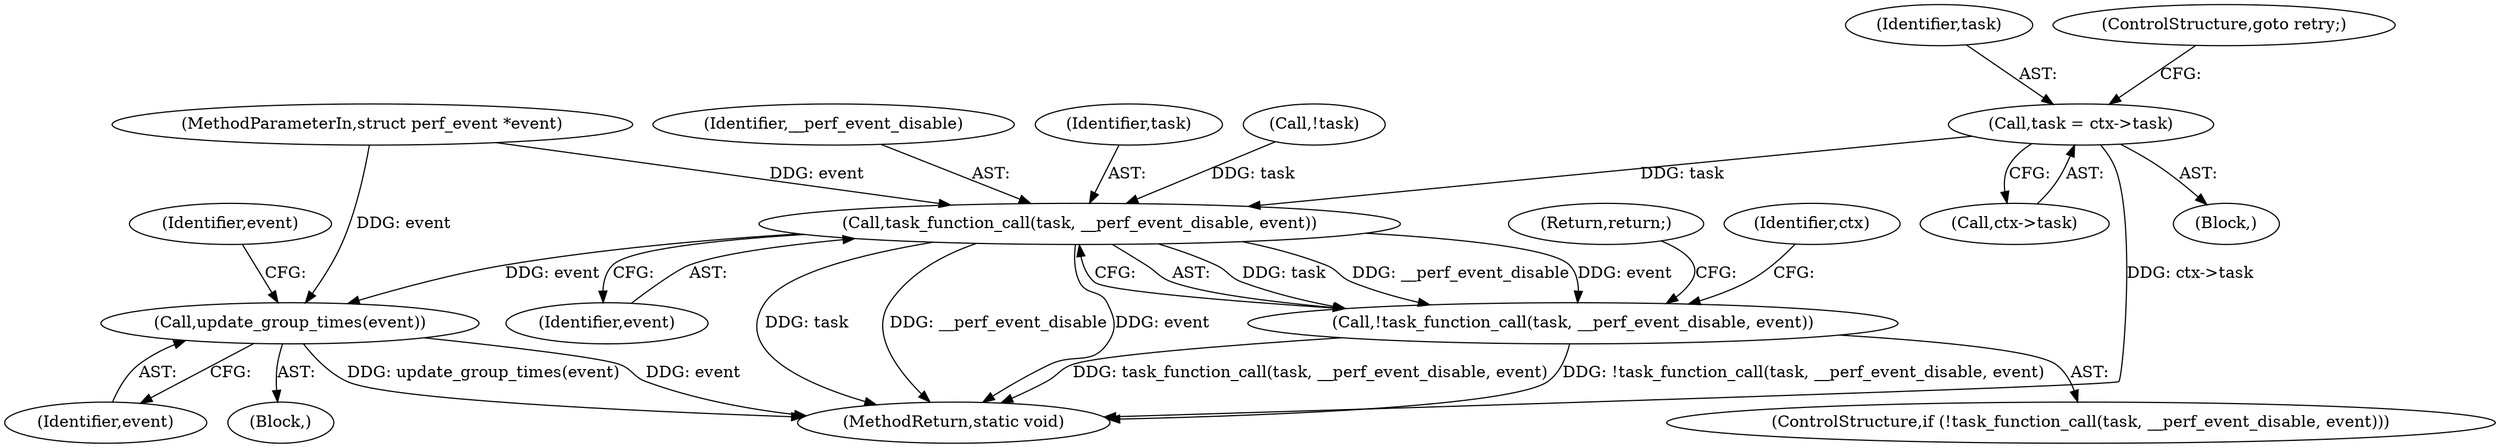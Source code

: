digraph "0_linux_f63a8daa5812afef4f06c962351687e1ff9ccb2b_0@pointer" {
"1000155" [label="(Call,task = ctx->task)"];
"1000133" [label="(Call,task_function_call(task, __perf_event_disable, event))"];
"1000132" [label="(Call,!task_function_call(task, __perf_event_disable, event))"];
"1000168" [label="(Call,update_group_times(event))"];
"1000133" [label="(Call,task_function_call(task, __perf_event_disable, event))"];
"1000168" [label="(Call,update_group_times(event))"];
"1000172" [label="(Identifier,event)"];
"1000135" [label="(Identifier,__perf_event_disable)"];
"1000157" [label="(Call,ctx->task)"];
"1000105" [label="(MethodParameterIn,struct perf_event *event)"];
"1000136" [label="(Identifier,event)"];
"1000155" [label="(Call,task = ctx->task)"];
"1000156" [label="(Identifier,task)"];
"1000180" [label="(MethodReturn,static void)"];
"1000131" [label="(ControlStructure,if (!task_function_call(task, __perf_event_disable, event)))"];
"1000167" [label="(Block,)"];
"1000132" [label="(Call,!task_function_call(task, __perf_event_disable, event))"];
"1000169" [label="(Identifier,event)"];
"1000137" [label="(Return,return;)"];
"1000134" [label="(Identifier,task)"];
"1000141" [label="(Identifier,ctx)"];
"1000149" [label="(Block,)"];
"1000160" [label="(ControlStructure,goto retry;)"];
"1000120" [label="(Call,!task)"];
"1000155" -> "1000149"  [label="AST: "];
"1000155" -> "1000157"  [label="CFG: "];
"1000156" -> "1000155"  [label="AST: "];
"1000157" -> "1000155"  [label="AST: "];
"1000160" -> "1000155"  [label="CFG: "];
"1000155" -> "1000180"  [label="DDG: ctx->task"];
"1000155" -> "1000133"  [label="DDG: task"];
"1000133" -> "1000132"  [label="AST: "];
"1000133" -> "1000136"  [label="CFG: "];
"1000134" -> "1000133"  [label="AST: "];
"1000135" -> "1000133"  [label="AST: "];
"1000136" -> "1000133"  [label="AST: "];
"1000132" -> "1000133"  [label="CFG: "];
"1000133" -> "1000180"  [label="DDG: task"];
"1000133" -> "1000180"  [label="DDG: __perf_event_disable"];
"1000133" -> "1000180"  [label="DDG: event"];
"1000133" -> "1000132"  [label="DDG: task"];
"1000133" -> "1000132"  [label="DDG: __perf_event_disable"];
"1000133" -> "1000132"  [label="DDG: event"];
"1000120" -> "1000133"  [label="DDG: task"];
"1000105" -> "1000133"  [label="DDG: event"];
"1000133" -> "1000168"  [label="DDG: event"];
"1000132" -> "1000131"  [label="AST: "];
"1000137" -> "1000132"  [label="CFG: "];
"1000141" -> "1000132"  [label="CFG: "];
"1000132" -> "1000180"  [label="DDG: task_function_call(task, __perf_event_disable, event)"];
"1000132" -> "1000180"  [label="DDG: !task_function_call(task, __perf_event_disable, event)"];
"1000168" -> "1000167"  [label="AST: "];
"1000168" -> "1000169"  [label="CFG: "];
"1000169" -> "1000168"  [label="AST: "];
"1000172" -> "1000168"  [label="CFG: "];
"1000168" -> "1000180"  [label="DDG: update_group_times(event)"];
"1000168" -> "1000180"  [label="DDG: event"];
"1000105" -> "1000168"  [label="DDG: event"];
}
